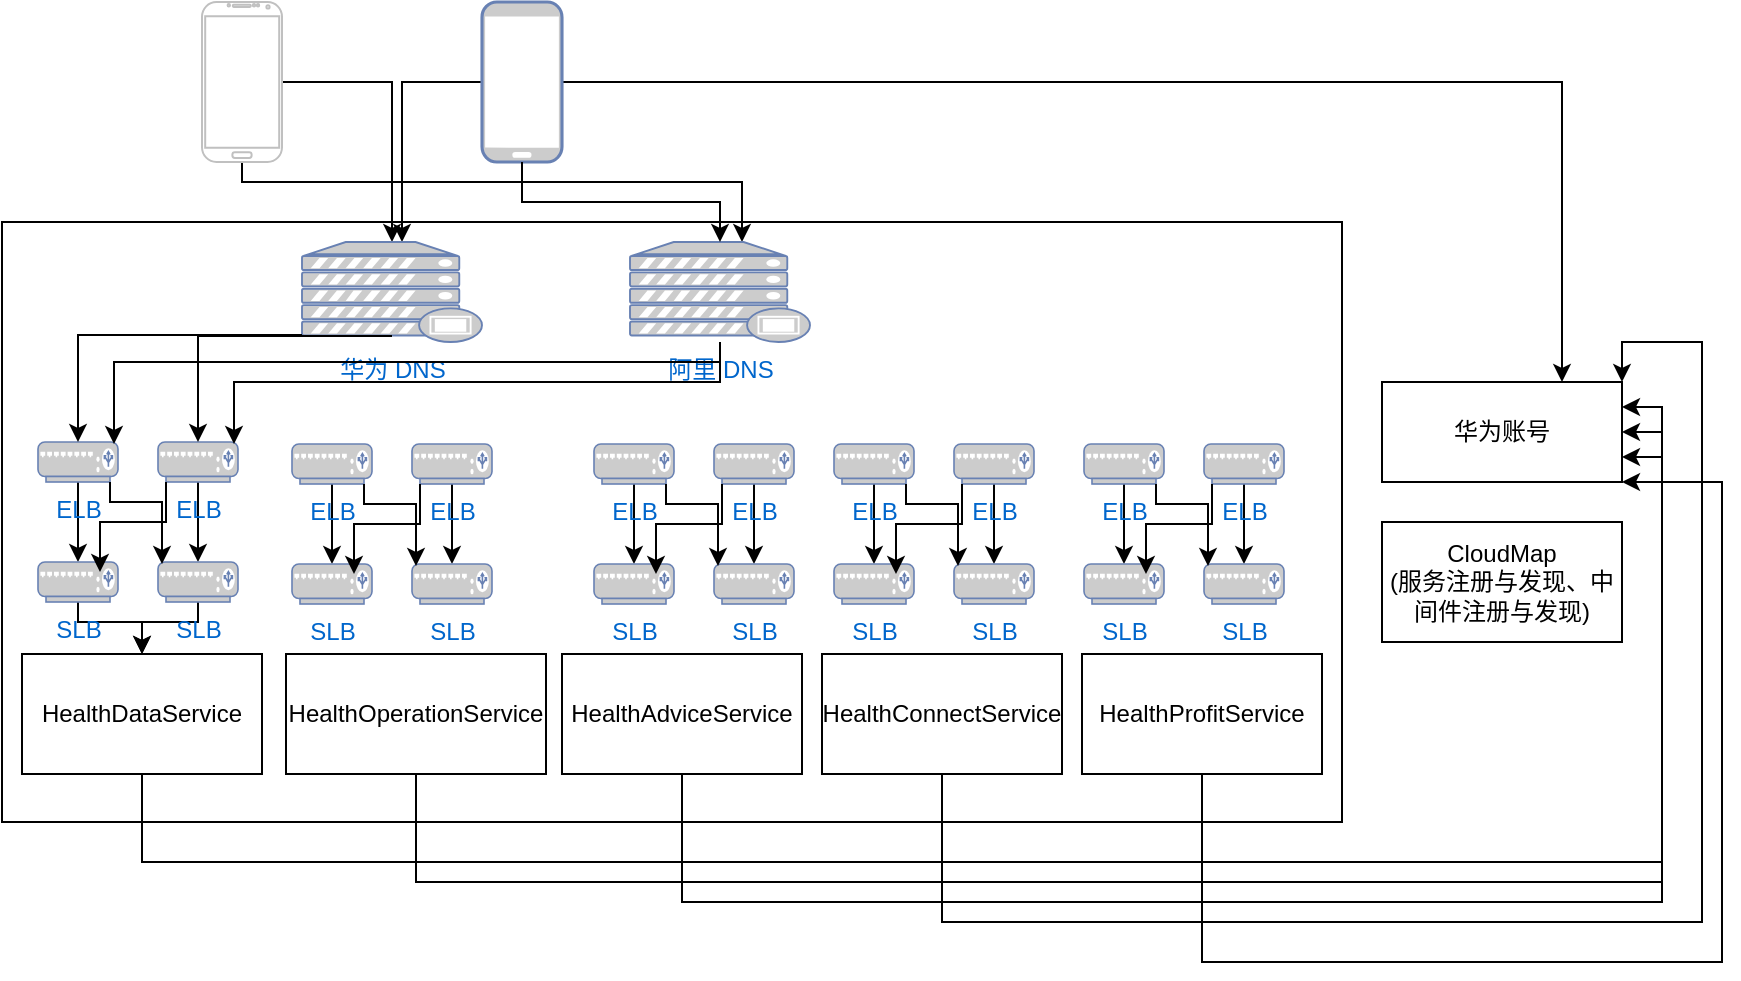 <mxfile version="23.0.0" type="github">
  <diagram name="第 1 页" id="JbuPutZytbCK25REN7PR">
    <mxGraphModel dx="1113" dy="721" grid="1" gridSize="10" guides="1" tooltips="1" connect="1" arrows="1" fold="1" page="1" pageScale="1" pageWidth="827" pageHeight="1169" math="0" shadow="0">
      <root>
        <mxCell id="0" />
        <mxCell id="1" parent="0" />
        <mxCell id="YvnnRUKu41tw3babr-Li-1" value="" style="rounded=0;whiteSpace=wrap;html=1;" vertex="1" parent="1">
          <mxGeometry x="10" y="120" width="670" height="300" as="geometry" />
        </mxCell>
        <mxCell id="YvnnRUKu41tw3babr-Li-2" value="华为账号" style="rounded=0;whiteSpace=wrap;html=1;" vertex="1" parent="1">
          <mxGeometry x="700" y="200" width="120" height="50" as="geometry" />
        </mxCell>
        <mxCell id="YvnnRUKu41tw3babr-Li-79" style="edgeStyle=orthogonalEdgeStyle;rounded=0;orthogonalLoop=1;jettySize=auto;html=1;exitX=0.5;exitY=1;exitDx=0;exitDy=0;entryX=1;entryY=0.5;entryDx=0;entryDy=0;" edge="1" parent="1" source="YvnnRUKu41tw3babr-Li-3" target="YvnnRUKu41tw3babr-Li-2">
          <mxGeometry relative="1" as="geometry">
            <Array as="points">
              <mxPoint x="80" y="440" />
              <mxPoint x="840" y="440" />
              <mxPoint x="840" y="225" />
            </Array>
          </mxGeometry>
        </mxCell>
        <mxCell id="YvnnRUKu41tw3babr-Li-3" value="HealthDataService" style="rounded=0;whiteSpace=wrap;html=1;" vertex="1" parent="1">
          <mxGeometry x="20" y="336" width="120" height="60" as="geometry" />
        </mxCell>
        <mxCell id="YvnnRUKu41tw3babr-Li-77" style="edgeStyle=orthogonalEdgeStyle;rounded=0;orthogonalLoop=1;jettySize=auto;html=1;exitX=0.5;exitY=1;exitDx=0;exitDy=0;entryX=1;entryY=0.75;entryDx=0;entryDy=0;" edge="1" parent="1" source="YvnnRUKu41tw3babr-Li-4" target="YvnnRUKu41tw3babr-Li-2">
          <mxGeometry relative="1" as="geometry">
            <mxPoint x="830" y="250" as="targetPoint" />
            <Array as="points">
              <mxPoint x="217" y="450" />
              <mxPoint x="840" y="450" />
              <mxPoint x="840" y="237" />
            </Array>
          </mxGeometry>
        </mxCell>
        <mxCell id="YvnnRUKu41tw3babr-Li-4" value="HealthOperationService" style="rounded=0;whiteSpace=wrap;html=1;" vertex="1" parent="1">
          <mxGeometry x="152" y="336" width="130" height="60" as="geometry" />
        </mxCell>
        <mxCell id="YvnnRUKu41tw3babr-Li-78" style="edgeStyle=orthogonalEdgeStyle;rounded=0;orthogonalLoop=1;jettySize=auto;html=1;exitX=0.5;exitY=1;exitDx=0;exitDy=0;entryX=1;entryY=0.25;entryDx=0;entryDy=0;" edge="1" parent="1" source="YvnnRUKu41tw3babr-Li-5" target="YvnnRUKu41tw3babr-Li-2">
          <mxGeometry relative="1" as="geometry">
            <Array as="points">
              <mxPoint x="350" y="460" />
              <mxPoint x="840" y="460" />
              <mxPoint x="840" y="213" />
            </Array>
          </mxGeometry>
        </mxCell>
        <mxCell id="YvnnRUKu41tw3babr-Li-5" value="HealthAdviceService" style="rounded=0;whiteSpace=wrap;html=1;" vertex="1" parent="1">
          <mxGeometry x="290" y="336" width="120" height="60" as="geometry" />
        </mxCell>
        <mxCell id="YvnnRUKu41tw3babr-Li-80" style="edgeStyle=orthogonalEdgeStyle;rounded=0;orthogonalLoop=1;jettySize=auto;html=1;exitX=0.5;exitY=1;exitDx=0;exitDy=0;entryX=1;entryY=0;entryDx=0;entryDy=0;" edge="1" parent="1" source="YvnnRUKu41tw3babr-Li-6" target="YvnnRUKu41tw3babr-Li-2">
          <mxGeometry relative="1" as="geometry">
            <Array as="points">
              <mxPoint x="480" y="470" />
              <mxPoint x="860" y="470" />
              <mxPoint x="860" y="180" />
              <mxPoint x="820" y="180" />
            </Array>
          </mxGeometry>
        </mxCell>
        <mxCell id="YvnnRUKu41tw3babr-Li-6" value="HealthConnectService" style="rounded=0;whiteSpace=wrap;html=1;" vertex="1" parent="1">
          <mxGeometry x="420" y="336" width="120" height="60" as="geometry" />
        </mxCell>
        <mxCell id="YvnnRUKu41tw3babr-Li-7" value="HealthProfitService" style="rounded=0;whiteSpace=wrap;html=1;" vertex="1" parent="1">
          <mxGeometry x="550" y="336" width="120" height="60" as="geometry" />
        </mxCell>
        <mxCell id="YvnnRUKu41tw3babr-Li-8" value="CloudMap&lt;br&gt;(服务注册与发现、中间件注册与发现)" style="rounded=0;whiteSpace=wrap;html=1;" vertex="1" parent="1">
          <mxGeometry x="700" y="270" width="120" height="60" as="geometry" />
        </mxCell>
        <mxCell id="YvnnRUKu41tw3babr-Li-17" style="edgeStyle=orthogonalEdgeStyle;rounded=0;orthogonalLoop=1;jettySize=auto;html=1;" edge="1" parent="1" source="YvnnRUKu41tw3babr-Li-10" target="YvnnRUKu41tw3babr-Li-15">
          <mxGeometry relative="1" as="geometry" />
        </mxCell>
        <mxCell id="YvnnRUKu41tw3babr-Li-19" style="edgeStyle=orthogonalEdgeStyle;rounded=0;orthogonalLoop=1;jettySize=auto;html=1;" edge="1" parent="1" source="YvnnRUKu41tw3babr-Li-10" target="YvnnRUKu41tw3babr-Li-16">
          <mxGeometry relative="1" as="geometry">
            <Array as="points">
              <mxPoint x="130" y="100" />
              <mxPoint x="380" y="100" />
            </Array>
          </mxGeometry>
        </mxCell>
        <mxCell id="YvnnRUKu41tw3babr-Li-10" value="" style="verticalLabelPosition=bottom;verticalAlign=top;html=1;shadow=0;dashed=0;strokeWidth=1;shape=mxgraph.android.phone2;strokeColor=#c0c0c0;" vertex="1" parent="1">
          <mxGeometry x="110" y="10" width="40" height="80" as="geometry" />
        </mxCell>
        <mxCell id="YvnnRUKu41tw3babr-Li-21" style="edgeStyle=orthogonalEdgeStyle;rounded=0;orthogonalLoop=1;jettySize=auto;html=1;exitX=0;exitY=0.5;exitDx=0;exitDy=0;exitPerimeter=0;" edge="1" parent="1" source="YvnnRUKu41tw3babr-Li-11" target="YvnnRUKu41tw3babr-Li-15">
          <mxGeometry relative="1" as="geometry">
            <Array as="points">
              <mxPoint x="210" y="50" />
            </Array>
          </mxGeometry>
        </mxCell>
        <mxCell id="YvnnRUKu41tw3babr-Li-75" style="edgeStyle=orthogonalEdgeStyle;rounded=0;orthogonalLoop=1;jettySize=auto;html=1;entryX=0.75;entryY=0;entryDx=0;entryDy=0;" edge="1" parent="1" source="YvnnRUKu41tw3babr-Li-11" target="YvnnRUKu41tw3babr-Li-2">
          <mxGeometry relative="1" as="geometry" />
        </mxCell>
        <mxCell id="YvnnRUKu41tw3babr-Li-11" value="" style="fontColor=#0066CC;verticalAlign=top;verticalLabelPosition=bottom;labelPosition=center;align=center;html=1;outlineConnect=0;fillColor=#CCCCCC;strokeColor=#6881B3;gradientColor=none;gradientDirection=north;strokeWidth=2;shape=mxgraph.networks.mobile;" vertex="1" parent="1">
          <mxGeometry x="250" y="10" width="40" height="80" as="geometry" />
        </mxCell>
        <mxCell id="YvnnRUKu41tw3babr-Li-28" style="edgeStyle=orthogonalEdgeStyle;rounded=0;orthogonalLoop=1;jettySize=auto;html=1;exitX=0.5;exitY=1;exitDx=0;exitDy=0;exitPerimeter=0;" edge="1" parent="1" source="YvnnRUKu41tw3babr-Li-13" target="YvnnRUKu41tw3babr-Li-24">
          <mxGeometry relative="1" as="geometry" />
        </mxCell>
        <mxCell id="YvnnRUKu41tw3babr-Li-13" value="ELB" style="fontColor=#0066CC;verticalAlign=top;verticalLabelPosition=bottom;labelPosition=center;align=center;html=1;outlineConnect=0;fillColor=#CCCCCC;strokeColor=#6881B3;gradientColor=none;gradientDirection=north;strokeWidth=2;shape=mxgraph.networks.load_balancer;" vertex="1" parent="1">
          <mxGeometry x="28" y="230" width="40" height="20" as="geometry" />
        </mxCell>
        <mxCell id="YvnnRUKu41tw3babr-Li-26" value="" style="edgeStyle=orthogonalEdgeStyle;rounded=0;orthogonalLoop=1;jettySize=auto;html=1;" edge="1" parent="1" source="YvnnRUKu41tw3babr-Li-14" target="YvnnRUKu41tw3babr-Li-25">
          <mxGeometry relative="1" as="geometry" />
        </mxCell>
        <mxCell id="YvnnRUKu41tw3babr-Li-14" value="ELB" style="fontColor=#0066CC;verticalAlign=top;verticalLabelPosition=bottom;labelPosition=center;align=center;html=1;outlineConnect=0;fillColor=#CCCCCC;strokeColor=#6881B3;gradientColor=none;gradientDirection=north;strokeWidth=2;shape=mxgraph.networks.load_balancer;" vertex="1" parent="1">
          <mxGeometry x="88" y="230" width="40" height="20" as="geometry" />
        </mxCell>
        <mxCell id="YvnnRUKu41tw3babr-Li-15" value="华为 DNS" style="fontColor=#0066CC;verticalAlign=top;verticalLabelPosition=bottom;labelPosition=center;align=center;html=1;outlineConnect=0;fillColor=#CCCCCC;strokeColor=#6881B3;gradientColor=none;gradientDirection=north;strokeWidth=2;shape=mxgraph.networks.proxy_server;" vertex="1" parent="1">
          <mxGeometry x="160" y="130" width="90" height="50" as="geometry" />
        </mxCell>
        <mxCell id="YvnnRUKu41tw3babr-Li-16" value="阿里 DNS" style="fontColor=#0066CC;verticalAlign=top;verticalLabelPosition=bottom;labelPosition=center;align=center;html=1;outlineConnect=0;fillColor=#CCCCCC;strokeColor=#6881B3;gradientColor=none;gradientDirection=north;strokeWidth=2;shape=mxgraph.networks.proxy_server;" vertex="1" parent="1">
          <mxGeometry x="324" y="130" width="90" height="50" as="geometry" />
        </mxCell>
        <mxCell id="YvnnRUKu41tw3babr-Li-20" style="edgeStyle=orthogonalEdgeStyle;rounded=0;orthogonalLoop=1;jettySize=auto;html=1;exitX=0.5;exitY=1;exitDx=0;exitDy=0;exitPerimeter=0;entryX=0.5;entryY=0;entryDx=0;entryDy=0;entryPerimeter=0;" edge="1" parent="1" source="YvnnRUKu41tw3babr-Li-11" target="YvnnRUKu41tw3babr-Li-16">
          <mxGeometry relative="1" as="geometry" />
        </mxCell>
        <mxCell id="YvnnRUKu41tw3babr-Li-22" style="edgeStyle=orthogonalEdgeStyle;rounded=0;orthogonalLoop=1;jettySize=auto;html=1;exitX=0;exitY=0.93;exitDx=0;exitDy=0;exitPerimeter=0;entryX=0.5;entryY=0;entryDx=0;entryDy=0;entryPerimeter=0;" edge="1" parent="1" source="YvnnRUKu41tw3babr-Li-15" target="YvnnRUKu41tw3babr-Li-13">
          <mxGeometry relative="1" as="geometry" />
        </mxCell>
        <mxCell id="YvnnRUKu41tw3babr-Li-23" style="edgeStyle=orthogonalEdgeStyle;rounded=0;orthogonalLoop=1;jettySize=auto;html=1;exitX=0.5;exitY=0.94;exitDx=0;exitDy=0;exitPerimeter=0;entryX=0.5;entryY=0;entryDx=0;entryDy=0;entryPerimeter=0;" edge="1" parent="1" source="YvnnRUKu41tw3babr-Li-15" target="YvnnRUKu41tw3babr-Li-14">
          <mxGeometry relative="1" as="geometry" />
        </mxCell>
        <mxCell id="YvnnRUKu41tw3babr-Li-39" value="" style="edgeStyle=orthogonalEdgeStyle;rounded=0;orthogonalLoop=1;jettySize=auto;html=1;" edge="1" parent="1" source="YvnnRUKu41tw3babr-Li-24" target="YvnnRUKu41tw3babr-Li-3">
          <mxGeometry relative="1" as="geometry">
            <Array as="points">
              <mxPoint x="48" y="320" />
              <mxPoint x="80" y="320" />
            </Array>
          </mxGeometry>
        </mxCell>
        <mxCell id="YvnnRUKu41tw3babr-Li-24" value="SLB" style="fontColor=#0066CC;verticalAlign=top;verticalLabelPosition=bottom;labelPosition=center;align=center;html=1;outlineConnect=0;fillColor=#CCCCCC;strokeColor=#6881B3;gradientColor=none;gradientDirection=north;strokeWidth=2;shape=mxgraph.networks.load_balancer;" vertex="1" parent="1">
          <mxGeometry x="28" y="290" width="40" height="20" as="geometry" />
        </mxCell>
        <mxCell id="YvnnRUKu41tw3babr-Li-40" value="" style="edgeStyle=orthogonalEdgeStyle;rounded=0;orthogonalLoop=1;jettySize=auto;html=1;" edge="1" parent="1" source="YvnnRUKu41tw3babr-Li-25" target="YvnnRUKu41tw3babr-Li-3">
          <mxGeometry relative="1" as="geometry">
            <Array as="points">
              <mxPoint x="108" y="320" />
              <mxPoint x="80" y="320" />
            </Array>
          </mxGeometry>
        </mxCell>
        <mxCell id="YvnnRUKu41tw3babr-Li-25" value="SLB" style="fontColor=#0066CC;verticalAlign=top;verticalLabelPosition=bottom;labelPosition=center;align=center;html=1;outlineConnect=0;fillColor=#CCCCCC;strokeColor=#6881B3;gradientColor=none;gradientDirection=north;strokeWidth=2;shape=mxgraph.networks.load_balancer;" vertex="1" parent="1">
          <mxGeometry x="88" y="290" width="40" height="20" as="geometry" />
        </mxCell>
        <mxCell id="YvnnRUKu41tw3babr-Li-29" style="edgeStyle=orthogonalEdgeStyle;rounded=0;orthogonalLoop=1;jettySize=auto;html=1;exitX=0.9;exitY=1;exitDx=0;exitDy=0;exitPerimeter=0;entryX=0.05;entryY=0.05;entryDx=0;entryDy=0;entryPerimeter=0;" edge="1" parent="1" source="YvnnRUKu41tw3babr-Li-13" target="YvnnRUKu41tw3babr-Li-25">
          <mxGeometry relative="1" as="geometry">
            <Array as="points">
              <mxPoint x="64" y="260" />
              <mxPoint x="90" y="260" />
            </Array>
          </mxGeometry>
        </mxCell>
        <mxCell id="YvnnRUKu41tw3babr-Li-30" style="edgeStyle=orthogonalEdgeStyle;rounded=0;orthogonalLoop=1;jettySize=auto;html=1;exitX=0.1;exitY=1;exitDx=0;exitDy=0;exitPerimeter=0;entryX=0.775;entryY=0.25;entryDx=0;entryDy=0;entryPerimeter=0;" edge="1" parent="1" source="YvnnRUKu41tw3babr-Li-14" target="YvnnRUKu41tw3babr-Li-24">
          <mxGeometry relative="1" as="geometry">
            <Array as="points">
              <mxPoint x="92" y="270" />
              <mxPoint x="59" y="270" />
            </Array>
          </mxGeometry>
        </mxCell>
        <mxCell id="YvnnRUKu41tw3babr-Li-41" style="edgeStyle=orthogonalEdgeStyle;rounded=0;orthogonalLoop=1;jettySize=auto;html=1;exitX=0.5;exitY=1;exitDx=0;exitDy=0;exitPerimeter=0;" edge="1" parent="1" source="YvnnRUKu41tw3babr-Li-42" target="YvnnRUKu41tw3babr-Li-45">
          <mxGeometry relative="1" as="geometry" />
        </mxCell>
        <mxCell id="YvnnRUKu41tw3babr-Li-42" value="ELB" style="fontColor=#0066CC;verticalAlign=top;verticalLabelPosition=bottom;labelPosition=center;align=center;html=1;outlineConnect=0;fillColor=#CCCCCC;strokeColor=#6881B3;gradientColor=none;gradientDirection=north;strokeWidth=2;shape=mxgraph.networks.load_balancer;" vertex="1" parent="1">
          <mxGeometry x="155" y="231" width="40" height="20" as="geometry" />
        </mxCell>
        <mxCell id="YvnnRUKu41tw3babr-Li-43" value="" style="edgeStyle=orthogonalEdgeStyle;rounded=0;orthogonalLoop=1;jettySize=auto;html=1;" edge="1" parent="1" source="YvnnRUKu41tw3babr-Li-44" target="YvnnRUKu41tw3babr-Li-46">
          <mxGeometry relative="1" as="geometry" />
        </mxCell>
        <mxCell id="YvnnRUKu41tw3babr-Li-44" value="ELB" style="fontColor=#0066CC;verticalAlign=top;verticalLabelPosition=bottom;labelPosition=center;align=center;html=1;outlineConnect=0;fillColor=#CCCCCC;strokeColor=#6881B3;gradientColor=none;gradientDirection=north;strokeWidth=2;shape=mxgraph.networks.load_balancer;" vertex="1" parent="1">
          <mxGeometry x="215" y="231" width="40" height="20" as="geometry" />
        </mxCell>
        <mxCell id="YvnnRUKu41tw3babr-Li-45" value="SLB" style="fontColor=#0066CC;verticalAlign=top;verticalLabelPosition=bottom;labelPosition=center;align=center;html=1;outlineConnect=0;fillColor=#CCCCCC;strokeColor=#6881B3;gradientColor=none;gradientDirection=north;strokeWidth=2;shape=mxgraph.networks.load_balancer;" vertex="1" parent="1">
          <mxGeometry x="155" y="291" width="40" height="20" as="geometry" />
        </mxCell>
        <mxCell id="YvnnRUKu41tw3babr-Li-46" value="SLB" style="fontColor=#0066CC;verticalAlign=top;verticalLabelPosition=bottom;labelPosition=center;align=center;html=1;outlineConnect=0;fillColor=#CCCCCC;strokeColor=#6881B3;gradientColor=none;gradientDirection=north;strokeWidth=2;shape=mxgraph.networks.load_balancer;" vertex="1" parent="1">
          <mxGeometry x="215" y="291" width="40" height="20" as="geometry" />
        </mxCell>
        <mxCell id="YvnnRUKu41tw3babr-Li-47" style="edgeStyle=orthogonalEdgeStyle;rounded=0;orthogonalLoop=1;jettySize=auto;html=1;exitX=0.9;exitY=1;exitDx=0;exitDy=0;exitPerimeter=0;entryX=0.05;entryY=0.05;entryDx=0;entryDy=0;entryPerimeter=0;" edge="1" parent="1" source="YvnnRUKu41tw3babr-Li-42" target="YvnnRUKu41tw3babr-Li-46">
          <mxGeometry relative="1" as="geometry">
            <Array as="points">
              <mxPoint x="191" y="261" />
              <mxPoint x="217" y="261" />
            </Array>
          </mxGeometry>
        </mxCell>
        <mxCell id="YvnnRUKu41tw3babr-Li-48" style="edgeStyle=orthogonalEdgeStyle;rounded=0;orthogonalLoop=1;jettySize=auto;html=1;exitX=0.1;exitY=1;exitDx=0;exitDy=0;exitPerimeter=0;entryX=0.775;entryY=0.25;entryDx=0;entryDy=0;entryPerimeter=0;" edge="1" parent="1" source="YvnnRUKu41tw3babr-Li-44" target="YvnnRUKu41tw3babr-Li-45">
          <mxGeometry relative="1" as="geometry">
            <Array as="points">
              <mxPoint x="219" y="271" />
              <mxPoint x="186" y="271" />
            </Array>
          </mxGeometry>
        </mxCell>
        <mxCell id="YvnnRUKu41tw3babr-Li-49" style="edgeStyle=orthogonalEdgeStyle;rounded=0;orthogonalLoop=1;jettySize=auto;html=1;exitX=0.5;exitY=1;exitDx=0;exitDy=0;exitPerimeter=0;" edge="1" parent="1" source="YvnnRUKu41tw3babr-Li-50" target="YvnnRUKu41tw3babr-Li-53">
          <mxGeometry relative="1" as="geometry" />
        </mxCell>
        <mxCell id="YvnnRUKu41tw3babr-Li-50" value="ELB" style="fontColor=#0066CC;verticalAlign=top;verticalLabelPosition=bottom;labelPosition=center;align=center;html=1;outlineConnect=0;fillColor=#CCCCCC;strokeColor=#6881B3;gradientColor=none;gradientDirection=north;strokeWidth=2;shape=mxgraph.networks.load_balancer;" vertex="1" parent="1">
          <mxGeometry x="306" y="231" width="40" height="20" as="geometry" />
        </mxCell>
        <mxCell id="YvnnRUKu41tw3babr-Li-51" value="" style="edgeStyle=orthogonalEdgeStyle;rounded=0;orthogonalLoop=1;jettySize=auto;html=1;" edge="1" parent="1" source="YvnnRUKu41tw3babr-Li-52" target="YvnnRUKu41tw3babr-Li-54">
          <mxGeometry relative="1" as="geometry" />
        </mxCell>
        <mxCell id="YvnnRUKu41tw3babr-Li-52" value="ELB" style="fontColor=#0066CC;verticalAlign=top;verticalLabelPosition=bottom;labelPosition=center;align=center;html=1;outlineConnect=0;fillColor=#CCCCCC;strokeColor=#6881B3;gradientColor=none;gradientDirection=north;strokeWidth=2;shape=mxgraph.networks.load_balancer;" vertex="1" parent="1">
          <mxGeometry x="366" y="231" width="40" height="20" as="geometry" />
        </mxCell>
        <mxCell id="YvnnRUKu41tw3babr-Li-53" value="SLB" style="fontColor=#0066CC;verticalAlign=top;verticalLabelPosition=bottom;labelPosition=center;align=center;html=1;outlineConnect=0;fillColor=#CCCCCC;strokeColor=#6881B3;gradientColor=none;gradientDirection=north;strokeWidth=2;shape=mxgraph.networks.load_balancer;" vertex="1" parent="1">
          <mxGeometry x="306" y="291" width="40" height="20" as="geometry" />
        </mxCell>
        <mxCell id="YvnnRUKu41tw3babr-Li-54" value="SLB" style="fontColor=#0066CC;verticalAlign=top;verticalLabelPosition=bottom;labelPosition=center;align=center;html=1;outlineConnect=0;fillColor=#CCCCCC;strokeColor=#6881B3;gradientColor=none;gradientDirection=north;strokeWidth=2;shape=mxgraph.networks.load_balancer;" vertex="1" parent="1">
          <mxGeometry x="366" y="291" width="40" height="20" as="geometry" />
        </mxCell>
        <mxCell id="YvnnRUKu41tw3babr-Li-55" style="edgeStyle=orthogonalEdgeStyle;rounded=0;orthogonalLoop=1;jettySize=auto;html=1;exitX=0.9;exitY=1;exitDx=0;exitDy=0;exitPerimeter=0;entryX=0.05;entryY=0.05;entryDx=0;entryDy=0;entryPerimeter=0;" edge="1" parent="1" source="YvnnRUKu41tw3babr-Li-50" target="YvnnRUKu41tw3babr-Li-54">
          <mxGeometry relative="1" as="geometry">
            <Array as="points">
              <mxPoint x="342" y="261" />
              <mxPoint x="368" y="261" />
            </Array>
          </mxGeometry>
        </mxCell>
        <mxCell id="YvnnRUKu41tw3babr-Li-56" style="edgeStyle=orthogonalEdgeStyle;rounded=0;orthogonalLoop=1;jettySize=auto;html=1;exitX=0.1;exitY=1;exitDx=0;exitDy=0;exitPerimeter=0;entryX=0.775;entryY=0.25;entryDx=0;entryDy=0;entryPerimeter=0;" edge="1" parent="1" source="YvnnRUKu41tw3babr-Li-52" target="YvnnRUKu41tw3babr-Li-53">
          <mxGeometry relative="1" as="geometry">
            <Array as="points">
              <mxPoint x="370" y="271" />
              <mxPoint x="337" y="271" />
            </Array>
          </mxGeometry>
        </mxCell>
        <mxCell id="YvnnRUKu41tw3babr-Li-57" style="edgeStyle=orthogonalEdgeStyle;rounded=0;orthogonalLoop=1;jettySize=auto;html=1;exitX=0.5;exitY=1;exitDx=0;exitDy=0;exitPerimeter=0;" edge="1" parent="1" source="YvnnRUKu41tw3babr-Li-58" target="YvnnRUKu41tw3babr-Li-61">
          <mxGeometry relative="1" as="geometry" />
        </mxCell>
        <mxCell id="YvnnRUKu41tw3babr-Li-58" value="ELB" style="fontColor=#0066CC;verticalAlign=top;verticalLabelPosition=bottom;labelPosition=center;align=center;html=1;outlineConnect=0;fillColor=#CCCCCC;strokeColor=#6881B3;gradientColor=none;gradientDirection=north;strokeWidth=2;shape=mxgraph.networks.load_balancer;" vertex="1" parent="1">
          <mxGeometry x="426" y="231" width="40" height="20" as="geometry" />
        </mxCell>
        <mxCell id="YvnnRUKu41tw3babr-Li-59" value="" style="edgeStyle=orthogonalEdgeStyle;rounded=0;orthogonalLoop=1;jettySize=auto;html=1;" edge="1" parent="1" source="YvnnRUKu41tw3babr-Li-60" target="YvnnRUKu41tw3babr-Li-62">
          <mxGeometry relative="1" as="geometry" />
        </mxCell>
        <mxCell id="YvnnRUKu41tw3babr-Li-60" value="ELB" style="fontColor=#0066CC;verticalAlign=top;verticalLabelPosition=bottom;labelPosition=center;align=center;html=1;outlineConnect=0;fillColor=#CCCCCC;strokeColor=#6881B3;gradientColor=none;gradientDirection=north;strokeWidth=2;shape=mxgraph.networks.load_balancer;" vertex="1" parent="1">
          <mxGeometry x="486" y="231" width="40" height="20" as="geometry" />
        </mxCell>
        <mxCell id="YvnnRUKu41tw3babr-Li-61" value="SLB" style="fontColor=#0066CC;verticalAlign=top;verticalLabelPosition=bottom;labelPosition=center;align=center;html=1;outlineConnect=0;fillColor=#CCCCCC;strokeColor=#6881B3;gradientColor=none;gradientDirection=north;strokeWidth=2;shape=mxgraph.networks.load_balancer;" vertex="1" parent="1">
          <mxGeometry x="426" y="291" width="40" height="20" as="geometry" />
        </mxCell>
        <mxCell id="YvnnRUKu41tw3babr-Li-62" value="SLB" style="fontColor=#0066CC;verticalAlign=top;verticalLabelPosition=bottom;labelPosition=center;align=center;html=1;outlineConnect=0;fillColor=#CCCCCC;strokeColor=#6881B3;gradientColor=none;gradientDirection=north;strokeWidth=2;shape=mxgraph.networks.load_balancer;" vertex="1" parent="1">
          <mxGeometry x="486" y="291" width="40" height="20" as="geometry" />
        </mxCell>
        <mxCell id="YvnnRUKu41tw3babr-Li-63" style="edgeStyle=orthogonalEdgeStyle;rounded=0;orthogonalLoop=1;jettySize=auto;html=1;exitX=0.9;exitY=1;exitDx=0;exitDy=0;exitPerimeter=0;entryX=0.05;entryY=0.05;entryDx=0;entryDy=0;entryPerimeter=0;" edge="1" parent="1" source="YvnnRUKu41tw3babr-Li-58" target="YvnnRUKu41tw3babr-Li-62">
          <mxGeometry relative="1" as="geometry">
            <Array as="points">
              <mxPoint x="462" y="261" />
              <mxPoint x="488" y="261" />
            </Array>
          </mxGeometry>
        </mxCell>
        <mxCell id="YvnnRUKu41tw3babr-Li-64" style="edgeStyle=orthogonalEdgeStyle;rounded=0;orthogonalLoop=1;jettySize=auto;html=1;exitX=0.1;exitY=1;exitDx=0;exitDy=0;exitPerimeter=0;entryX=0.775;entryY=0.25;entryDx=0;entryDy=0;entryPerimeter=0;" edge="1" parent="1" source="YvnnRUKu41tw3babr-Li-60" target="YvnnRUKu41tw3babr-Li-61">
          <mxGeometry relative="1" as="geometry">
            <Array as="points">
              <mxPoint x="490" y="271" />
              <mxPoint x="457" y="271" />
            </Array>
          </mxGeometry>
        </mxCell>
        <mxCell id="YvnnRUKu41tw3babr-Li-65" style="edgeStyle=orthogonalEdgeStyle;rounded=0;orthogonalLoop=1;jettySize=auto;html=1;exitX=0.5;exitY=1;exitDx=0;exitDy=0;exitPerimeter=0;" edge="1" parent="1" source="YvnnRUKu41tw3babr-Li-66" target="YvnnRUKu41tw3babr-Li-69">
          <mxGeometry relative="1" as="geometry" />
        </mxCell>
        <mxCell id="YvnnRUKu41tw3babr-Li-66" value="ELB" style="fontColor=#0066CC;verticalAlign=top;verticalLabelPosition=bottom;labelPosition=center;align=center;html=1;outlineConnect=0;fillColor=#CCCCCC;strokeColor=#6881B3;gradientColor=none;gradientDirection=north;strokeWidth=2;shape=mxgraph.networks.load_balancer;" vertex="1" parent="1">
          <mxGeometry x="551" y="231" width="40" height="20" as="geometry" />
        </mxCell>
        <mxCell id="YvnnRUKu41tw3babr-Li-67" value="" style="edgeStyle=orthogonalEdgeStyle;rounded=0;orthogonalLoop=1;jettySize=auto;html=1;" edge="1" parent="1" source="YvnnRUKu41tw3babr-Li-68" target="YvnnRUKu41tw3babr-Li-70">
          <mxGeometry relative="1" as="geometry" />
        </mxCell>
        <mxCell id="YvnnRUKu41tw3babr-Li-68" value="ELB" style="fontColor=#0066CC;verticalAlign=top;verticalLabelPosition=bottom;labelPosition=center;align=center;html=1;outlineConnect=0;fillColor=#CCCCCC;strokeColor=#6881B3;gradientColor=none;gradientDirection=north;strokeWidth=2;shape=mxgraph.networks.load_balancer;" vertex="1" parent="1">
          <mxGeometry x="611" y="231" width="40" height="20" as="geometry" />
        </mxCell>
        <mxCell id="YvnnRUKu41tw3babr-Li-69" value="SLB" style="fontColor=#0066CC;verticalAlign=top;verticalLabelPosition=bottom;labelPosition=center;align=center;html=1;outlineConnect=0;fillColor=#CCCCCC;strokeColor=#6881B3;gradientColor=none;gradientDirection=north;strokeWidth=2;shape=mxgraph.networks.load_balancer;" vertex="1" parent="1">
          <mxGeometry x="551" y="291" width="40" height="20" as="geometry" />
        </mxCell>
        <mxCell id="YvnnRUKu41tw3babr-Li-70" value="SLB" style="fontColor=#0066CC;verticalAlign=top;verticalLabelPosition=bottom;labelPosition=center;align=center;html=1;outlineConnect=0;fillColor=#CCCCCC;strokeColor=#6881B3;gradientColor=none;gradientDirection=north;strokeWidth=2;shape=mxgraph.networks.load_balancer;" vertex="1" parent="1">
          <mxGeometry x="611" y="291" width="40" height="20" as="geometry" />
        </mxCell>
        <mxCell id="YvnnRUKu41tw3babr-Li-71" style="edgeStyle=orthogonalEdgeStyle;rounded=0;orthogonalLoop=1;jettySize=auto;html=1;exitX=0.9;exitY=1;exitDx=0;exitDy=0;exitPerimeter=0;entryX=0.05;entryY=0.05;entryDx=0;entryDy=0;entryPerimeter=0;" edge="1" parent="1" source="YvnnRUKu41tw3babr-Li-66" target="YvnnRUKu41tw3babr-Li-70">
          <mxGeometry relative="1" as="geometry">
            <Array as="points">
              <mxPoint x="587" y="261" />
              <mxPoint x="613" y="261" />
            </Array>
          </mxGeometry>
        </mxCell>
        <mxCell id="YvnnRUKu41tw3babr-Li-72" style="edgeStyle=orthogonalEdgeStyle;rounded=0;orthogonalLoop=1;jettySize=auto;html=1;exitX=0.1;exitY=1;exitDx=0;exitDy=0;exitPerimeter=0;entryX=0.775;entryY=0.25;entryDx=0;entryDy=0;entryPerimeter=0;" edge="1" parent="1" source="YvnnRUKu41tw3babr-Li-68" target="YvnnRUKu41tw3babr-Li-69">
          <mxGeometry relative="1" as="geometry">
            <Array as="points">
              <mxPoint x="615" y="271" />
              <mxPoint x="582" y="271" />
            </Array>
          </mxGeometry>
        </mxCell>
        <mxCell id="YvnnRUKu41tw3babr-Li-73" style="edgeStyle=orthogonalEdgeStyle;rounded=0;orthogonalLoop=1;jettySize=auto;html=1;entryX=0.95;entryY=0.05;entryDx=0;entryDy=0;entryPerimeter=0;" edge="1" parent="1" source="YvnnRUKu41tw3babr-Li-16" target="YvnnRUKu41tw3babr-Li-13">
          <mxGeometry relative="1" as="geometry">
            <Array as="points">
              <mxPoint x="369" y="190" />
              <mxPoint x="66" y="190" />
            </Array>
          </mxGeometry>
        </mxCell>
        <mxCell id="YvnnRUKu41tw3babr-Li-74" style="edgeStyle=orthogonalEdgeStyle;rounded=0;orthogonalLoop=1;jettySize=auto;html=1;entryX=0.95;entryY=0.05;entryDx=0;entryDy=0;entryPerimeter=0;" edge="1" parent="1" source="YvnnRUKu41tw3babr-Li-16" target="YvnnRUKu41tw3babr-Li-14">
          <mxGeometry relative="1" as="geometry">
            <Array as="points">
              <mxPoint x="369" y="200" />
              <mxPoint x="126" y="200" />
            </Array>
          </mxGeometry>
        </mxCell>
        <mxCell id="YvnnRUKu41tw3babr-Li-81" style="edgeStyle=orthogonalEdgeStyle;rounded=0;orthogonalLoop=1;jettySize=auto;html=1;exitX=0.5;exitY=1;exitDx=0;exitDy=0;entryX=1;entryY=1;entryDx=0;entryDy=0;" edge="1" parent="1" source="YvnnRUKu41tw3babr-Li-7" target="YvnnRUKu41tw3babr-Li-2">
          <mxGeometry relative="1" as="geometry">
            <Array as="points">
              <mxPoint x="610" y="490" />
              <mxPoint x="870" y="490" />
              <mxPoint x="870" y="250" />
            </Array>
          </mxGeometry>
        </mxCell>
      </root>
    </mxGraphModel>
  </diagram>
</mxfile>

